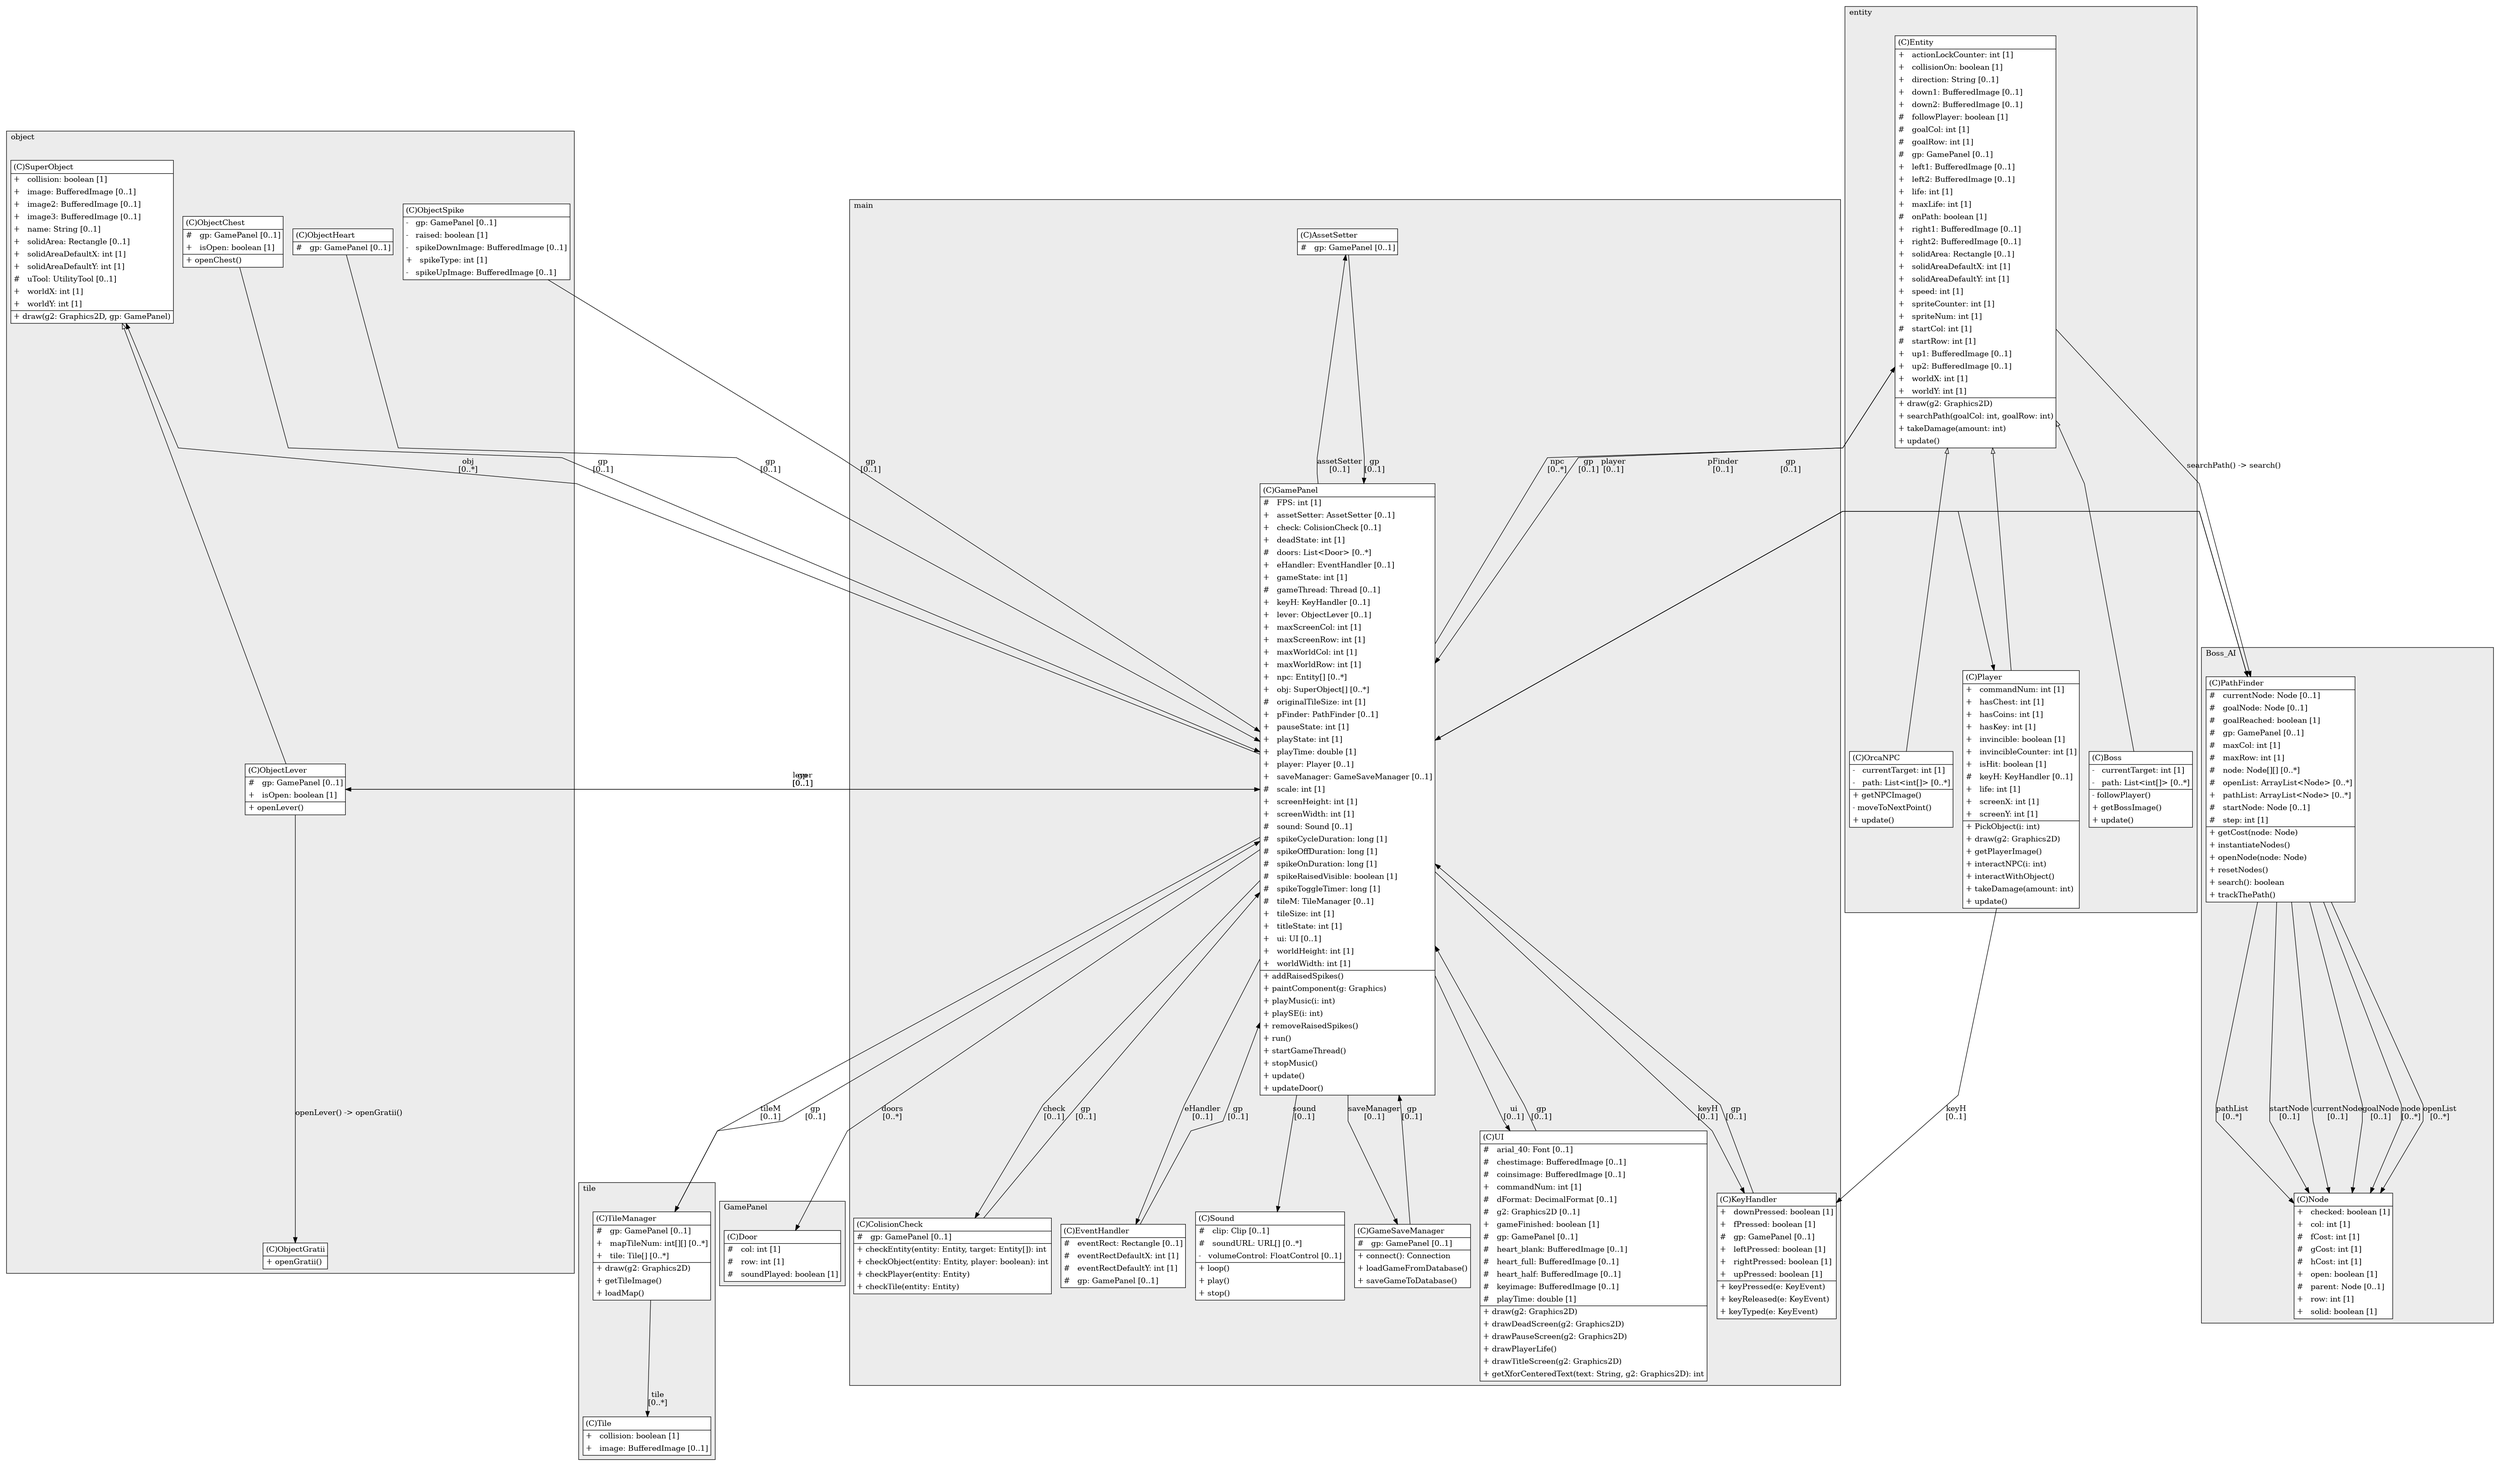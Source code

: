 @startuml

/' diagram meta data start
config=StructureConfiguration;
{
  "projectClassification": {
    "searchMode": "OpenProject", // OpenProject, AllProjects
    "includedProjects": "",
    "pathEndKeywords": "*.impl",
    "isClientPath": "",
    "isClientName": "",
    "isTestPath": "",
    "isTestName": "",
    "isMappingPath": "",
    "isMappingName": "",
    "isDataAccessPath": "",
    "isDataAccessName": "",
    "isDataStructurePath": "",
    "isDataStructureName": "",
    "isInterfaceStructuresPath": "",
    "isInterfaceStructuresName": "",
    "isEntryPointPath": "",
    "isEntryPointName": "",
    "treatFinalFieldsAsMandatory": false
  },
  "graphRestriction": {
    "classPackageExcludeFilter": "",
    "classPackageIncludeFilter": "",
    "classNameExcludeFilter": "",
    "classNameIncludeFilter": "",
    "methodNameExcludeFilter": "",
    "methodNameIncludeFilter": "",
    "removeByInheritance": "", // inheritance/annotation based filtering is done in a second step
    "removeByAnnotation": "",
    "removeByClassPackage": "", // cleanup the graph after inheritance/annotation based filtering is done
    "removeByClassName": "",
    "cutMappings": false,
    "cutEnum": true,
    "cutTests": true,
    "cutClient": true,
    "cutDataAccess": true,
    "cutInterfaceStructures": true,
    "cutDataStructures": true,
    "cutGetterAndSetter": true,
    "cutConstructors": true
  },
  "graphTraversal": {
    "forwardDepth": 3,
    "backwardDepth": 3,
    "classPackageExcludeFilter": "",
    "classPackageIncludeFilter": "",
    "classNameExcludeFilter": "",
    "classNameIncludeFilter": "",
    "methodNameExcludeFilter": "",
    "methodNameIncludeFilter": "",
    "hideMappings": false,
    "hideDataStructures": false,
    "hidePrivateMethods": true,
    "hideInterfaceCalls": true, // indirection: implementation -> interface (is hidden) -> implementation
    "onlyShowApplicationEntryPoints": false, // root node is included
    "useMethodCallsForStructureDiagram": "ForwardOnly" // ForwardOnly, BothDirections, No
  },
  "details": {
    "aggregation": "GroupByClass", // ByClass, GroupByClass, None
    "showClassGenericTypes": true,
    "showMethods": true,
    "showMethodParameterNames": true,
    "showMethodParameterTypes": true,
    "showMethodReturnType": true,
    "showPackageLevels": 2,
    "showDetailedClassStructure": true
  },
  "rootClass": "main.GamePanel",
  "extensionCallbackMethod": "" // qualified.class.name#methodName - signature: public static String method(String)
}
diagram meta data end '/



digraph g {
    rankdir="TB"
    splines=polyline
    

'nodes 
subgraph cluster_1023368385 { 
   	label=object
	labeljust=l
	fillcolor="#ececec"
	style=filled
   
   ObjectChest1023368385[
	label=<<TABLE BORDER="1" CELLBORDER="0" CELLPADDING="4" CELLSPACING="0">
<TR><TD ALIGN="LEFT" >(C)ObjectChest</TD></TR>
<HR/>
<TR><TD ALIGN="LEFT" >#   gp: GamePanel [0..1]</TD></TR>
<TR><TD ALIGN="LEFT" >+   isOpen: boolean [1]</TD></TR>
<HR/>
<TR><TD ALIGN="LEFT" >+ openChest()</TD></TR>
</TABLE>>
	style=filled
	margin=0
	shape=plaintext
	fillcolor="#FFFFFF"
];

ObjectGratii1023368385[
	label=<<TABLE BORDER="1" CELLBORDER="0" CELLPADDING="4" CELLSPACING="0">
<TR><TD ALIGN="LEFT" >(C)ObjectGratii</TD></TR>
<HR/>
<TR><TD ALIGN="LEFT" >+ openGratii()</TD></TR>
</TABLE>>
	style=filled
	margin=0
	shape=plaintext
	fillcolor="#FFFFFF"
];

ObjectHeart1023368385[
	label=<<TABLE BORDER="1" CELLBORDER="0" CELLPADDING="4" CELLSPACING="0">
<TR><TD ALIGN="LEFT" >(C)ObjectHeart</TD></TR>
<HR/>
<TR><TD ALIGN="LEFT" >#   gp: GamePanel [0..1]</TD></TR>
</TABLE>>
	style=filled
	margin=0
	shape=plaintext
	fillcolor="#FFFFFF"
];

ObjectLever1023368385[
	label=<<TABLE BORDER="1" CELLBORDER="0" CELLPADDING="4" CELLSPACING="0">
<TR><TD ALIGN="LEFT" >(C)ObjectLever</TD></TR>
<HR/>
<TR><TD ALIGN="LEFT" >#   gp: GamePanel [0..1]</TD></TR>
<TR><TD ALIGN="LEFT" >+   isOpen: boolean [1]</TD></TR>
<HR/>
<TR><TD ALIGN="LEFT" >+ openLever()</TD></TR>
</TABLE>>
	style=filled
	margin=0
	shape=plaintext
	fillcolor="#FFFFFF"
];

ObjectSpike1023368385[
	label=<<TABLE BORDER="1" CELLBORDER="0" CELLPADDING="4" CELLSPACING="0">
<TR><TD ALIGN="LEFT" >(C)ObjectSpike</TD></TR>
<HR/>
<TR><TD ALIGN="LEFT" >-   gp: GamePanel [0..1]</TD></TR>
<TR><TD ALIGN="LEFT" >-   raised: boolean [1]</TD></TR>
<TR><TD ALIGN="LEFT" >-   spikeDownImage: BufferedImage [0..1]</TD></TR>
<TR><TD ALIGN="LEFT" >+   spikeType: int [1]</TD></TR>
<TR><TD ALIGN="LEFT" >-   spikeUpImage: BufferedImage [0..1]</TD></TR>
</TABLE>>
	style=filled
	margin=0
	shape=plaintext
	fillcolor="#FFFFFF"
];

SuperObject1023368385[
	label=<<TABLE BORDER="1" CELLBORDER="0" CELLPADDING="4" CELLSPACING="0">
<TR><TD ALIGN="LEFT" >(C)SuperObject</TD></TR>
<HR/>
<TR><TD ALIGN="LEFT" >+   collision: boolean [1]</TD></TR>
<TR><TD ALIGN="LEFT" >+   image: BufferedImage [0..1]</TD></TR>
<TR><TD ALIGN="LEFT" >+   image2: BufferedImage [0..1]</TD></TR>
<TR><TD ALIGN="LEFT" >+   image3: BufferedImage [0..1]</TD></TR>
<TR><TD ALIGN="LEFT" >+   name: String [0..1]</TD></TR>
<TR><TD ALIGN="LEFT" >+   solidArea: Rectangle [0..1]</TD></TR>
<TR><TD ALIGN="LEFT" >+   solidAreaDefaultX: int [1]</TD></TR>
<TR><TD ALIGN="LEFT" >+   solidAreaDefaultY: int [1]</TD></TR>
<TR><TD ALIGN="LEFT" >#   uTool: UtilityTool [0..1]</TD></TR>
<TR><TD ALIGN="LEFT" >+   worldX: int [1]</TD></TR>
<TR><TD ALIGN="LEFT" >+   worldY: int [1]</TD></TR>
<HR/>
<TR><TD ALIGN="LEFT" >+ draw(g2: Graphics2D, gp: GamePanel)</TD></TR>
</TABLE>>
	style=filled
	margin=0
	shape=plaintext
	fillcolor="#FFFFFF"
];
} 

subgraph cluster_1298275357 { 
   	label=entity
	labeljust=l
	fillcolor="#ececec"
	style=filled
   
   Boss1298275357[
	label=<<TABLE BORDER="1" CELLBORDER="0" CELLPADDING="4" CELLSPACING="0">
<TR><TD ALIGN="LEFT" >(C)Boss</TD></TR>
<HR/>
<TR><TD ALIGN="LEFT" >-   currentTarget: int [1]</TD></TR>
<TR><TD ALIGN="LEFT" >-   path: List&lt;int[]&gt; [0..*]</TD></TR>
<HR/>
<TR><TD ALIGN="LEFT" >- followPlayer()</TD></TR>
<TR><TD ALIGN="LEFT" >+ getBossImage()</TD></TR>
<TR><TD ALIGN="LEFT" >+ update()</TD></TR>
</TABLE>>
	style=filled
	margin=0
	shape=plaintext
	fillcolor="#FFFFFF"
];

Entity1298275357[
	label=<<TABLE BORDER="1" CELLBORDER="0" CELLPADDING="4" CELLSPACING="0">
<TR><TD ALIGN="LEFT" >(C)Entity</TD></TR>
<HR/>
<TR><TD ALIGN="LEFT" >+   actionLockCounter: int [1]</TD></TR>
<TR><TD ALIGN="LEFT" >+   collisionOn: boolean [1]</TD></TR>
<TR><TD ALIGN="LEFT" >+   direction: String [0..1]</TD></TR>
<TR><TD ALIGN="LEFT" >+   down1: BufferedImage [0..1]</TD></TR>
<TR><TD ALIGN="LEFT" >+   down2: BufferedImage [0..1]</TD></TR>
<TR><TD ALIGN="LEFT" >#   followPlayer: boolean [1]</TD></TR>
<TR><TD ALIGN="LEFT" >#   goalCol: int [1]</TD></TR>
<TR><TD ALIGN="LEFT" >#   goalRow: int [1]</TD></TR>
<TR><TD ALIGN="LEFT" >#   gp: GamePanel [0..1]</TD></TR>
<TR><TD ALIGN="LEFT" >+   left1: BufferedImage [0..1]</TD></TR>
<TR><TD ALIGN="LEFT" >+   left2: BufferedImage [0..1]</TD></TR>
<TR><TD ALIGN="LEFT" >+   life: int [1]</TD></TR>
<TR><TD ALIGN="LEFT" >+   maxLife: int [1]</TD></TR>
<TR><TD ALIGN="LEFT" >#   onPath: boolean [1]</TD></TR>
<TR><TD ALIGN="LEFT" >+   right1: BufferedImage [0..1]</TD></TR>
<TR><TD ALIGN="LEFT" >+   right2: BufferedImage [0..1]</TD></TR>
<TR><TD ALIGN="LEFT" >+   solidArea: Rectangle [0..1]</TD></TR>
<TR><TD ALIGN="LEFT" >+   solidAreaDefaultX: int [1]</TD></TR>
<TR><TD ALIGN="LEFT" >+   solidAreaDefaultY: int [1]</TD></TR>
<TR><TD ALIGN="LEFT" >+   speed: int [1]</TD></TR>
<TR><TD ALIGN="LEFT" >+   spriteCounter: int [1]</TD></TR>
<TR><TD ALIGN="LEFT" >+   spriteNum: int [1]</TD></TR>
<TR><TD ALIGN="LEFT" >#   startCol: int [1]</TD></TR>
<TR><TD ALIGN="LEFT" >#   startRow: int [1]</TD></TR>
<TR><TD ALIGN="LEFT" >+   up1: BufferedImage [0..1]</TD></TR>
<TR><TD ALIGN="LEFT" >+   up2: BufferedImage [0..1]</TD></TR>
<TR><TD ALIGN="LEFT" >+   worldX: int [1]</TD></TR>
<TR><TD ALIGN="LEFT" >+   worldY: int [1]</TD></TR>
<HR/>
<TR><TD ALIGN="LEFT" >+ draw(g2: Graphics2D)</TD></TR>
<TR><TD ALIGN="LEFT" >+ searchPath(goalCol: int, goalRow: int)</TD></TR>
<TR><TD ALIGN="LEFT" >+ takeDamage(amount: int)</TD></TR>
<TR><TD ALIGN="LEFT" >+ update()</TD></TR>
</TABLE>>
	style=filled
	margin=0
	shape=plaintext
	fillcolor="#FFFFFF"
];

OrcaNPC1298275357[
	label=<<TABLE BORDER="1" CELLBORDER="0" CELLPADDING="4" CELLSPACING="0">
<TR><TD ALIGN="LEFT" >(C)OrcaNPC</TD></TR>
<HR/>
<TR><TD ALIGN="LEFT" >-   currentTarget: int [1]</TD></TR>
<TR><TD ALIGN="LEFT" >-   path: List&lt;int[]&gt; [0..*]</TD></TR>
<HR/>
<TR><TD ALIGN="LEFT" >+ getNPCImage()</TD></TR>
<TR><TD ALIGN="LEFT" >- moveToNextPoint()</TD></TR>
<TR><TD ALIGN="LEFT" >+ update()</TD></TR>
</TABLE>>
	style=filled
	margin=0
	shape=plaintext
	fillcolor="#FFFFFF"
];

Player1298275357[
	label=<<TABLE BORDER="1" CELLBORDER="0" CELLPADDING="4" CELLSPACING="0">
<TR><TD ALIGN="LEFT" >(C)Player</TD></TR>
<HR/>
<TR><TD ALIGN="LEFT" >+   commandNum: int [1]</TD></TR>
<TR><TD ALIGN="LEFT" >+   hasChest: int [1]</TD></TR>
<TR><TD ALIGN="LEFT" >+   hasCoins: int [1]</TD></TR>
<TR><TD ALIGN="LEFT" >+   hasKey: int [1]</TD></TR>
<TR><TD ALIGN="LEFT" >+   invincible: boolean [1]</TD></TR>
<TR><TD ALIGN="LEFT" >+   invincibleCounter: int [1]</TD></TR>
<TR><TD ALIGN="LEFT" >+   isHit: boolean [1]</TD></TR>
<TR><TD ALIGN="LEFT" >#   keyH: KeyHandler [0..1]</TD></TR>
<TR><TD ALIGN="LEFT" >+   life: int [1]</TD></TR>
<TR><TD ALIGN="LEFT" >+   screenX: int [1]</TD></TR>
<TR><TD ALIGN="LEFT" >+   screenY: int [1]</TD></TR>
<HR/>
<TR><TD ALIGN="LEFT" >+ PickObject(i: int)</TD></TR>
<TR><TD ALIGN="LEFT" >+ draw(g2: Graphics2D)</TD></TR>
<TR><TD ALIGN="LEFT" >+ getPlayerImage()</TD></TR>
<TR><TD ALIGN="LEFT" >+ interactNPC(i: int)</TD></TR>
<TR><TD ALIGN="LEFT" >+ interactWithObject()</TD></TR>
<TR><TD ALIGN="LEFT" >+ takeDamage(amount: int)</TD></TR>
<TR><TD ALIGN="LEFT" >+ update()</TD></TR>
</TABLE>>
	style=filled
	margin=0
	shape=plaintext
	fillcolor="#FFFFFF"
];
} 

subgraph cluster_1304259310 { 
   	label=GamePanel
	labeljust=l
	fillcolor="#ececec"
	style=filled
   
   Door1152047901[
	label=<<TABLE BORDER="1" CELLBORDER="0" CELLPADDING="4" CELLSPACING="0">
<TR><TD ALIGN="LEFT" >(C)Door</TD></TR>
<HR/>
<TR><TD ALIGN="LEFT" >#   col: int [1]</TD></TR>
<TR><TD ALIGN="LEFT" >#   row: int [1]</TD></TR>
<TR><TD ALIGN="LEFT" >#   soundPlayed: boolean [1]</TD></TR>
</TABLE>>
	style=filled
	margin=0
	shape=plaintext
	fillcolor="#FFFFFF"
];
} 

subgraph cluster_1733260826 { 
   	label=Boss_AI
	labeljust=l
	fillcolor="#ececec"
	style=filled
   
   Node1733260826[
	label=<<TABLE BORDER="1" CELLBORDER="0" CELLPADDING="4" CELLSPACING="0">
<TR><TD ALIGN="LEFT" >(C)Node</TD></TR>
<HR/>
<TR><TD ALIGN="LEFT" >+   checked: boolean [1]</TD></TR>
<TR><TD ALIGN="LEFT" >+   col: int [1]</TD></TR>
<TR><TD ALIGN="LEFT" >#   fCost: int [1]</TD></TR>
<TR><TD ALIGN="LEFT" >#   gCost: int [1]</TD></TR>
<TR><TD ALIGN="LEFT" >#   hCost: int [1]</TD></TR>
<TR><TD ALIGN="LEFT" >+   open: boolean [1]</TD></TR>
<TR><TD ALIGN="LEFT" >#   parent: Node [0..1]</TD></TR>
<TR><TD ALIGN="LEFT" >+   row: int [1]</TD></TR>
<TR><TD ALIGN="LEFT" >+   solid: boolean [1]</TD></TR>
</TABLE>>
	style=filled
	margin=0
	shape=plaintext
	fillcolor="#FFFFFF"
];

PathFinder1733260826[
	label=<<TABLE BORDER="1" CELLBORDER="0" CELLPADDING="4" CELLSPACING="0">
<TR><TD ALIGN="LEFT" >(C)PathFinder</TD></TR>
<HR/>
<TR><TD ALIGN="LEFT" >#   currentNode: Node [0..1]</TD></TR>
<TR><TD ALIGN="LEFT" >#   goalNode: Node [0..1]</TD></TR>
<TR><TD ALIGN="LEFT" >#   goalReached: boolean [1]</TD></TR>
<TR><TD ALIGN="LEFT" >#   gp: GamePanel [0..1]</TD></TR>
<TR><TD ALIGN="LEFT" >#   maxCol: int [1]</TD></TR>
<TR><TD ALIGN="LEFT" >#   maxRow: int [1]</TD></TR>
<TR><TD ALIGN="LEFT" >#   node: Node[][] [0..*]</TD></TR>
<TR><TD ALIGN="LEFT" >#   openList: ArrayList&lt;Node&gt; [0..*]</TD></TR>
<TR><TD ALIGN="LEFT" >+   pathList: ArrayList&lt;Node&gt; [0..*]</TD></TR>
<TR><TD ALIGN="LEFT" >#   startNode: Node [0..1]</TD></TR>
<TR><TD ALIGN="LEFT" >#   step: int [1]</TD></TR>
<HR/>
<TR><TD ALIGN="LEFT" >+ getCost(node: Node)</TD></TR>
<TR><TD ALIGN="LEFT" >+ instantiateNodes()</TD></TR>
<TR><TD ALIGN="LEFT" >+ openNode(node: Node)</TD></TR>
<TR><TD ALIGN="LEFT" >+ resetNodes()</TD></TR>
<TR><TD ALIGN="LEFT" >+ search(): boolean</TD></TR>
<TR><TD ALIGN="LEFT" >+ trackThePath()</TD></TR>
</TABLE>>
	style=filled
	margin=0
	shape=plaintext
	fillcolor="#FFFFFF"
];
} 

subgraph cluster_3343801 { 
   	label=main
	labeljust=l
	fillcolor="#ececec"
	style=filled
   
   AssetSetter3343801[
	label=<<TABLE BORDER="1" CELLBORDER="0" CELLPADDING="4" CELLSPACING="0">
<TR><TD ALIGN="LEFT" >(C)AssetSetter</TD></TR>
<HR/>
<TR><TD ALIGN="LEFT" >#   gp: GamePanel [0..1]</TD></TR>
</TABLE>>
	style=filled
	margin=0
	shape=plaintext
	fillcolor="#FFFFFF"
];

ColisionCheck3343801[
	label=<<TABLE BORDER="1" CELLBORDER="0" CELLPADDING="4" CELLSPACING="0">
<TR><TD ALIGN="LEFT" >(C)ColisionCheck</TD></TR>
<HR/>
<TR><TD ALIGN="LEFT" >#   gp: GamePanel [0..1]</TD></TR>
<HR/>
<TR><TD ALIGN="LEFT" >+ checkEntity(entity: Entity, target: Entity[]): int</TD></TR>
<TR><TD ALIGN="LEFT" >+ checkObject(entity: Entity, player: boolean): int</TD></TR>
<TR><TD ALIGN="LEFT" >+ checkPlayer(entity: Entity)</TD></TR>
<TR><TD ALIGN="LEFT" >+ checkTile(entity: Entity)</TD></TR>
</TABLE>>
	style=filled
	margin=0
	shape=plaintext
	fillcolor="#FFFFFF"
];

EventHandler3343801[
	label=<<TABLE BORDER="1" CELLBORDER="0" CELLPADDING="4" CELLSPACING="0">
<TR><TD ALIGN="LEFT" >(C)EventHandler</TD></TR>
<HR/>
<TR><TD ALIGN="LEFT" >#   eventRect: Rectangle [0..1]</TD></TR>
<TR><TD ALIGN="LEFT" >#   eventRectDefaultX: int [1]</TD></TR>
<TR><TD ALIGN="LEFT" >#   eventRectDefaultY: int [1]</TD></TR>
<TR><TD ALIGN="LEFT" >#   gp: GamePanel [0..1]</TD></TR>
</TABLE>>
	style=filled
	margin=0
	shape=plaintext
	fillcolor="#FFFFFF"
];

GamePanel3343801[
	label=<<TABLE BORDER="1" CELLBORDER="0" CELLPADDING="4" CELLSPACING="0">
<TR><TD ALIGN="LEFT" >(C)GamePanel</TD></TR>
<HR/>
<TR><TD ALIGN="LEFT" >#   FPS: int [1]</TD></TR>
<TR><TD ALIGN="LEFT" >+   assetSetter: AssetSetter [0..1]</TD></TR>
<TR><TD ALIGN="LEFT" >+   check: ColisionCheck [0..1]</TD></TR>
<TR><TD ALIGN="LEFT" >+   deadState: int [1]</TD></TR>
<TR><TD ALIGN="LEFT" >#   doors: List&lt;Door&gt; [0..*]</TD></TR>
<TR><TD ALIGN="LEFT" >+   eHandler: EventHandler [0..1]</TD></TR>
<TR><TD ALIGN="LEFT" >+   gameState: int [1]</TD></TR>
<TR><TD ALIGN="LEFT" >#   gameThread: Thread [0..1]</TD></TR>
<TR><TD ALIGN="LEFT" >+   keyH: KeyHandler [0..1]</TD></TR>
<TR><TD ALIGN="LEFT" >+   lever: ObjectLever [0..1]</TD></TR>
<TR><TD ALIGN="LEFT" >+   maxScreenCol: int [1]</TD></TR>
<TR><TD ALIGN="LEFT" >+   maxScreenRow: int [1]</TD></TR>
<TR><TD ALIGN="LEFT" >+   maxWorldCol: int [1]</TD></TR>
<TR><TD ALIGN="LEFT" >+   maxWorldRow: int [1]</TD></TR>
<TR><TD ALIGN="LEFT" >+   npc: Entity[] [0..*]</TD></TR>
<TR><TD ALIGN="LEFT" >+   obj: SuperObject[] [0..*]</TD></TR>
<TR><TD ALIGN="LEFT" >#   originalTileSize: int [1]</TD></TR>
<TR><TD ALIGN="LEFT" >+   pFinder: PathFinder [0..1]</TD></TR>
<TR><TD ALIGN="LEFT" >+   pauseState: int [1]</TD></TR>
<TR><TD ALIGN="LEFT" >+   playState: int [1]</TD></TR>
<TR><TD ALIGN="LEFT" >+   playTime: double [1]</TD></TR>
<TR><TD ALIGN="LEFT" >+   player: Player [0..1]</TD></TR>
<TR><TD ALIGN="LEFT" >+   saveManager: GameSaveManager [0..1]</TD></TR>
<TR><TD ALIGN="LEFT" >#   scale: int [1]</TD></TR>
<TR><TD ALIGN="LEFT" >+   screenHeight: int [1]</TD></TR>
<TR><TD ALIGN="LEFT" >+   screenWidth: int [1]</TD></TR>
<TR><TD ALIGN="LEFT" >#   sound: Sound [0..1]</TD></TR>
<TR><TD ALIGN="LEFT" >#   spikeCycleDuration: long [1]</TD></TR>
<TR><TD ALIGN="LEFT" >#   spikeOffDuration: long [1]</TD></TR>
<TR><TD ALIGN="LEFT" >#   spikeOnDuration: long [1]</TD></TR>
<TR><TD ALIGN="LEFT" >#   spikeRaisedVisible: boolean [1]</TD></TR>
<TR><TD ALIGN="LEFT" >#   spikeToggleTimer: long [1]</TD></TR>
<TR><TD ALIGN="LEFT" >#   tileM: TileManager [0..1]</TD></TR>
<TR><TD ALIGN="LEFT" >+   tileSize: int [1]</TD></TR>
<TR><TD ALIGN="LEFT" >+   titleState: int [1]</TD></TR>
<TR><TD ALIGN="LEFT" >+   ui: UI [0..1]</TD></TR>
<TR><TD ALIGN="LEFT" >+   worldHeight: int [1]</TD></TR>
<TR><TD ALIGN="LEFT" >+   worldWidth: int [1]</TD></TR>
<HR/>
<TR><TD ALIGN="LEFT" >+ addRaisedSpikes()</TD></TR>
<TR><TD ALIGN="LEFT" >+ paintComponent(g: Graphics)</TD></TR>
<TR><TD ALIGN="LEFT" >+ playMusic(i: int)</TD></TR>
<TR><TD ALIGN="LEFT" >+ playSE(i: int)</TD></TR>
<TR><TD ALIGN="LEFT" >+ removeRaisedSpikes()</TD></TR>
<TR><TD ALIGN="LEFT" >+ run()</TD></TR>
<TR><TD ALIGN="LEFT" >+ startGameThread()</TD></TR>
<TR><TD ALIGN="LEFT" >+ stopMusic()</TD></TR>
<TR><TD ALIGN="LEFT" >+ update()</TD></TR>
<TR><TD ALIGN="LEFT" >+ updateDoor()</TD></TR>
</TABLE>>
	style=filled
	margin=0
	shape=plaintext
	fillcolor="#FFFFFF"
];

GameSaveManager3343801[
	label=<<TABLE BORDER="1" CELLBORDER="0" CELLPADDING="4" CELLSPACING="0">
<TR><TD ALIGN="LEFT" >(C)GameSaveManager</TD></TR>
<HR/>
<TR><TD ALIGN="LEFT" >#   gp: GamePanel [0..1]</TD></TR>
<HR/>
<TR><TD ALIGN="LEFT" >+ connect(): Connection</TD></TR>
<TR><TD ALIGN="LEFT" >+ loadGameFromDatabase()</TD></TR>
<TR><TD ALIGN="LEFT" >+ saveGameToDatabase()</TD></TR>
</TABLE>>
	style=filled
	margin=0
	shape=plaintext
	fillcolor="#FFFFFF"
];

KeyHandler3343801[
	label=<<TABLE BORDER="1" CELLBORDER="0" CELLPADDING="4" CELLSPACING="0">
<TR><TD ALIGN="LEFT" >(C)KeyHandler</TD></TR>
<HR/>
<TR><TD ALIGN="LEFT" >+   downPressed: boolean [1]</TD></TR>
<TR><TD ALIGN="LEFT" >+   fPressed: boolean [1]</TD></TR>
<TR><TD ALIGN="LEFT" >#   gp: GamePanel [0..1]</TD></TR>
<TR><TD ALIGN="LEFT" >+   leftPressed: boolean [1]</TD></TR>
<TR><TD ALIGN="LEFT" >+   rightPressed: boolean [1]</TD></TR>
<TR><TD ALIGN="LEFT" >+   upPressed: boolean [1]</TD></TR>
<HR/>
<TR><TD ALIGN="LEFT" >+ keyPressed(e: KeyEvent)</TD></TR>
<TR><TD ALIGN="LEFT" >+ keyReleased(e: KeyEvent)</TD></TR>
<TR><TD ALIGN="LEFT" >+ keyTyped(e: KeyEvent)</TD></TR>
</TABLE>>
	style=filled
	margin=0
	shape=plaintext
	fillcolor="#FFFFFF"
];

Sound3343801[
	label=<<TABLE BORDER="1" CELLBORDER="0" CELLPADDING="4" CELLSPACING="0">
<TR><TD ALIGN="LEFT" >(C)Sound</TD></TR>
<HR/>
<TR><TD ALIGN="LEFT" >#   clip: Clip [0..1]</TD></TR>
<TR><TD ALIGN="LEFT" >#   soundURL: URL[] [0..*]</TD></TR>
<TR><TD ALIGN="LEFT" >-   volumeControl: FloatControl [0..1]</TD></TR>
<HR/>
<TR><TD ALIGN="LEFT" >+ loop()</TD></TR>
<TR><TD ALIGN="LEFT" >+ play()</TD></TR>
<TR><TD ALIGN="LEFT" >+ stop()</TD></TR>
</TABLE>>
	style=filled
	margin=0
	shape=plaintext
	fillcolor="#FFFFFF"
];

UI3343801[
	label=<<TABLE BORDER="1" CELLBORDER="0" CELLPADDING="4" CELLSPACING="0">
<TR><TD ALIGN="LEFT" >(C)UI</TD></TR>
<HR/>
<TR><TD ALIGN="LEFT" >#   arial_40: Font [0..1]</TD></TR>
<TR><TD ALIGN="LEFT" >#   chestimage: BufferedImage [0..1]</TD></TR>
<TR><TD ALIGN="LEFT" >#   coinsimage: BufferedImage [0..1]</TD></TR>
<TR><TD ALIGN="LEFT" >+   commandNum: int [1]</TD></TR>
<TR><TD ALIGN="LEFT" >#   dFormat: DecimalFormat [0..1]</TD></TR>
<TR><TD ALIGN="LEFT" >#   g2: Graphics2D [0..1]</TD></TR>
<TR><TD ALIGN="LEFT" >+   gameFinished: boolean [1]</TD></TR>
<TR><TD ALIGN="LEFT" >#   gp: GamePanel [0..1]</TD></TR>
<TR><TD ALIGN="LEFT" >#   heart_blank: BufferedImage [0..1]</TD></TR>
<TR><TD ALIGN="LEFT" >#   heart_full: BufferedImage [0..1]</TD></TR>
<TR><TD ALIGN="LEFT" >#   heart_half: BufferedImage [0..1]</TD></TR>
<TR><TD ALIGN="LEFT" >#   keyimage: BufferedImage [0..1]</TD></TR>
<TR><TD ALIGN="LEFT" >#   playTime: double [1]</TD></TR>
<HR/>
<TR><TD ALIGN="LEFT" >+ draw(g2: Graphics2D)</TD></TR>
<TR><TD ALIGN="LEFT" >+ drawDeadScreen(g2: Graphics2D)</TD></TR>
<TR><TD ALIGN="LEFT" >+ drawPauseScreen(g2: Graphics2D)</TD></TR>
<TR><TD ALIGN="LEFT" >+ drawPlayerLife()</TD></TR>
<TR><TD ALIGN="LEFT" >+ drawTitleScreen(g2: Graphics2D)</TD></TR>
<TR><TD ALIGN="LEFT" >+ getXforCenteredText(text: String, g2: Graphics2D): int</TD></TR>
</TABLE>>
	style=filled
	margin=0
	shape=plaintext
	fillcolor="#FFFFFF"
];
} 

subgraph cluster_3560110 { 
   	label=tile
	labeljust=l
	fillcolor="#ececec"
	style=filled
   
   Tile3560110[
	label=<<TABLE BORDER="1" CELLBORDER="0" CELLPADDING="4" CELLSPACING="0">
<TR><TD ALIGN="LEFT" >(C)Tile</TD></TR>
<HR/>
<TR><TD ALIGN="LEFT" >+   collision: boolean [1]</TD></TR>
<TR><TD ALIGN="LEFT" >+   image: BufferedImage [0..1]</TD></TR>
</TABLE>>
	style=filled
	margin=0
	shape=plaintext
	fillcolor="#FFFFFF"
];

TileManager3560110[
	label=<<TABLE BORDER="1" CELLBORDER="0" CELLPADDING="4" CELLSPACING="0">
<TR><TD ALIGN="LEFT" >(C)TileManager</TD></TR>
<HR/>
<TR><TD ALIGN="LEFT" >#   gp: GamePanel [0..1]</TD></TR>
<TR><TD ALIGN="LEFT" >+   mapTileNum: int[][] [0..*]</TD></TR>
<TR><TD ALIGN="LEFT" >+   tile: Tile[] [0..*]</TD></TR>
<HR/>
<TR><TD ALIGN="LEFT" >+ draw(g2: Graphics2D)</TD></TR>
<TR><TD ALIGN="LEFT" >+ getTileImage()</TD></TR>
<TR><TD ALIGN="LEFT" >+ loadMap()</TD></TR>
</TABLE>>
	style=filled
	margin=0
	shape=plaintext
	fillcolor="#FFFFFF"
];
} 

'edges    
AssetSetter3343801 -> GamePanel3343801[label="gp
[0..1]"];
ColisionCheck3343801 -> GamePanel3343801[label="gp
[0..1]"];
Entity1298275357 -> Boss1298275357[arrowhead=none, arrowtail=empty, dir=both];
Entity1298275357 -> GamePanel3343801[label="gp
[0..1]"];
Entity1298275357 -> OrcaNPC1298275357[arrowhead=none, arrowtail=empty, dir=both];
Entity1298275357 -> PathFinder1733260826[label="searchPath() -> search()"];
Entity1298275357 -> Player1298275357[arrowhead=none, arrowtail=empty, dir=both];
EventHandler3343801 -> GamePanel3343801[label="gp
[0..1]"];
GamePanel3343801 -> AssetSetter3343801[label="assetSetter
[0..1]"];
GamePanel3343801 -> ColisionCheck3343801[label="check
[0..1]"];
GamePanel3343801 -> Door1152047901[label="doors
[0..*]"];
GamePanel3343801 -> Entity1298275357[label="npc
[0..*]"];
GamePanel3343801 -> EventHandler3343801[label="eHandler
[0..1]"];
GamePanel3343801 -> GameSaveManager3343801[label="saveManager
[0..1]"];
GamePanel3343801 -> KeyHandler3343801[label="keyH
[0..1]"];
GamePanel3343801 -> ObjectLever1023368385[label="lever
[0..1]"];
GamePanel3343801 -> PathFinder1733260826[label="pFinder
[0..1]"];
GamePanel3343801 -> Player1298275357[label="player
[0..1]"];
GamePanel3343801 -> Sound3343801[label="sound
[0..1]"];
GamePanel3343801 -> SuperObject1023368385[label="obj
[0..*]"];
GamePanel3343801 -> TileManager3560110[label="tileM
[0..1]"];
GamePanel3343801 -> UI3343801[label="ui
[0..1]"];
GameSaveManager3343801 -> GamePanel3343801[label="gp
[0..1]"];
KeyHandler3343801 -> GamePanel3343801[label="gp
[0..1]"];
ObjectChest1023368385 -> GamePanel3343801[label="gp
[0..1]"];
ObjectHeart1023368385 -> GamePanel3343801[label="gp
[0..1]"];
ObjectLever1023368385 -> GamePanel3343801[label="gp
[0..1]"];
ObjectLever1023368385 -> ObjectGratii1023368385[label="openLever() -> openGratii()"];
ObjectSpike1023368385 -> GamePanel3343801[label="gp
[0..1]"];
PathFinder1733260826 -> GamePanel3343801[label="gp
[0..1]"];
PathFinder1733260826 -> Node1733260826[label="currentNode
[0..1]"];
PathFinder1733260826 -> Node1733260826[label="goalNode
[0..1]"];
PathFinder1733260826 -> Node1733260826[label="node
[0..*]"];
PathFinder1733260826 -> Node1733260826[label="openList
[0..*]"];
PathFinder1733260826 -> Node1733260826[label="pathList
[0..*]"];
PathFinder1733260826 -> Node1733260826[label="startNode
[0..1]"];
Player1298275357 -> KeyHandler3343801[label="keyH
[0..1]"];
SuperObject1023368385 -> ObjectLever1023368385[arrowhead=none, arrowtail=empty, dir=both];
TileManager3560110 -> GamePanel3343801[label="gp
[0..1]"];
TileManager3560110 -> Tile3560110[label="tile
[0..*]"];
UI3343801 -> GamePanel3343801[label="gp
[0..1]"];
    
}
@enduml